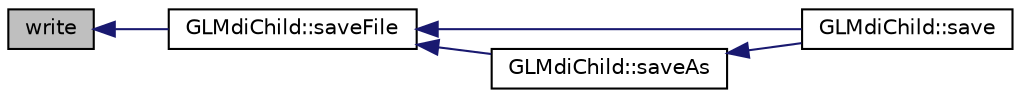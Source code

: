 digraph "write"
{
  edge [fontname="Helvetica",fontsize="10",labelfontname="Helvetica",labelfontsize="10"];
  node [fontname="Helvetica",fontsize="10",shape=record];
  rankdir="LR";
  Node1 [label="write",height=0.2,width=0.4,color="black", fillcolor="grey75", style="filled" fontcolor="black"];
  Node1 -> Node2 [dir="back",color="midnightblue",fontsize="10",style="solid",fontname="Helvetica"];
  Node2 [label="GLMdiChild::saveFile",height=0.2,width=0.4,color="black", fillcolor="white", style="filled",URL="$class_g_l_mdi_child.html#aee368b2e953c4f7588e5da35d944cb0e"];
  Node2 -> Node3 [dir="back",color="midnightblue",fontsize="10",style="solid",fontname="Helvetica"];
  Node3 [label="GLMdiChild::save",height=0.2,width=0.4,color="black", fillcolor="white", style="filled",URL="$class_g_l_mdi_child.html#a69458f4271dc75dfcceabe6c7b2776b8"];
  Node2 -> Node4 [dir="back",color="midnightblue",fontsize="10",style="solid",fontname="Helvetica"];
  Node4 [label="GLMdiChild::saveAs",height=0.2,width=0.4,color="black", fillcolor="white", style="filled",URL="$class_g_l_mdi_child.html#a8d1ce54677e6e77856db494ebd36bf4a"];
  Node4 -> Node3 [dir="back",color="midnightblue",fontsize="10",style="solid",fontname="Helvetica"];
}
